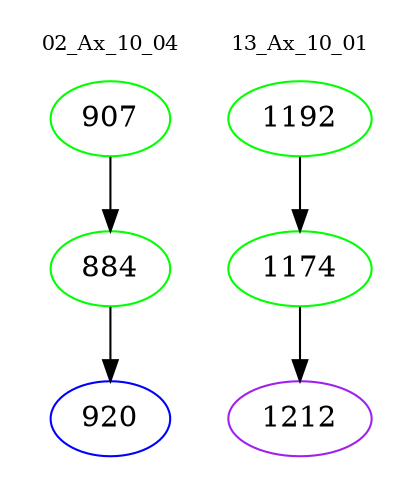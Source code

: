 digraph{
subgraph cluster_0 {
color = white
label = "02_Ax_10_04";
fontsize=10;
T0_907 [label="907", color="green"]
T0_907 -> T0_884 [color="black"]
T0_884 [label="884", color="green"]
T0_884 -> T0_920 [color="black"]
T0_920 [label="920", color="blue"]
}
subgraph cluster_1 {
color = white
label = "13_Ax_10_01";
fontsize=10;
T1_1192 [label="1192", color="green"]
T1_1192 -> T1_1174 [color="black"]
T1_1174 [label="1174", color="green"]
T1_1174 -> T1_1212 [color="black"]
T1_1212 [label="1212", color="purple"]
}
}
